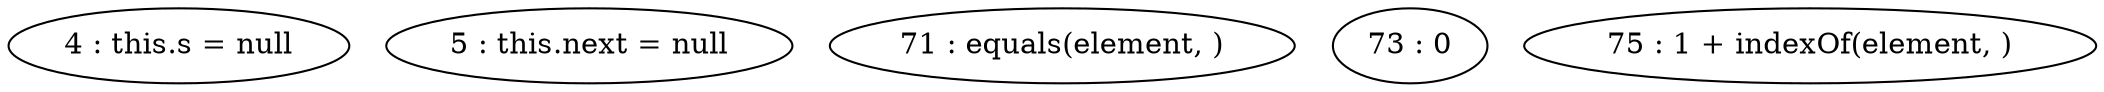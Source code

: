 digraph G {
"4 : this.s = null"
"5 : this.next = null"
"71 : equals(element, )"
"73 : 0"
"75 : 1 + indexOf(element, )"
}